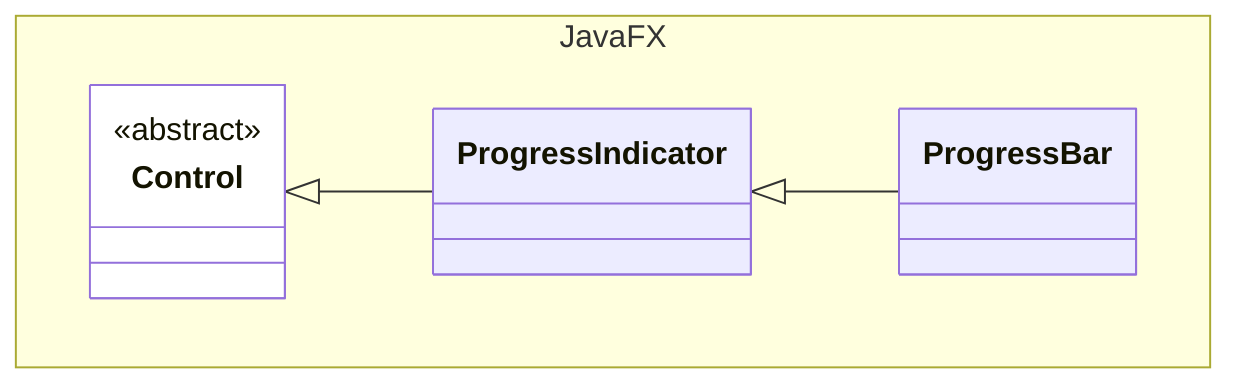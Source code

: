 classDiagram

    namespace JavaFX {

        class Control {
            <<abstract>>
        }

        class ProgressIndicator {

        }

        class ProgressBar {

        }

    }

    Control <|-- ProgressIndicator

    ProgressIndicator <|-- ProgressBar

    style Control fill:white